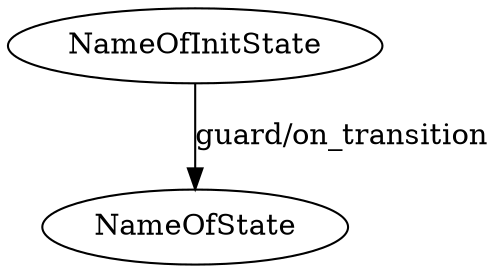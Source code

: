 // comments are allowed like this

#init NameOfInitState //the initial state is declared with the #init keyword
digraph STM_NAME { // the graph name is used as the name of the state machine (must start by a letter)
    NameOfState [comment="on_enter/on_leave"] // This is a node, the on_enter and on_leave methods are declared in the comment
    NameOfInitState -> NameOfState [label="guard/on_transition"] // This is a transition between states, the guard and on_transition methods are declared in the label
    //comment
}